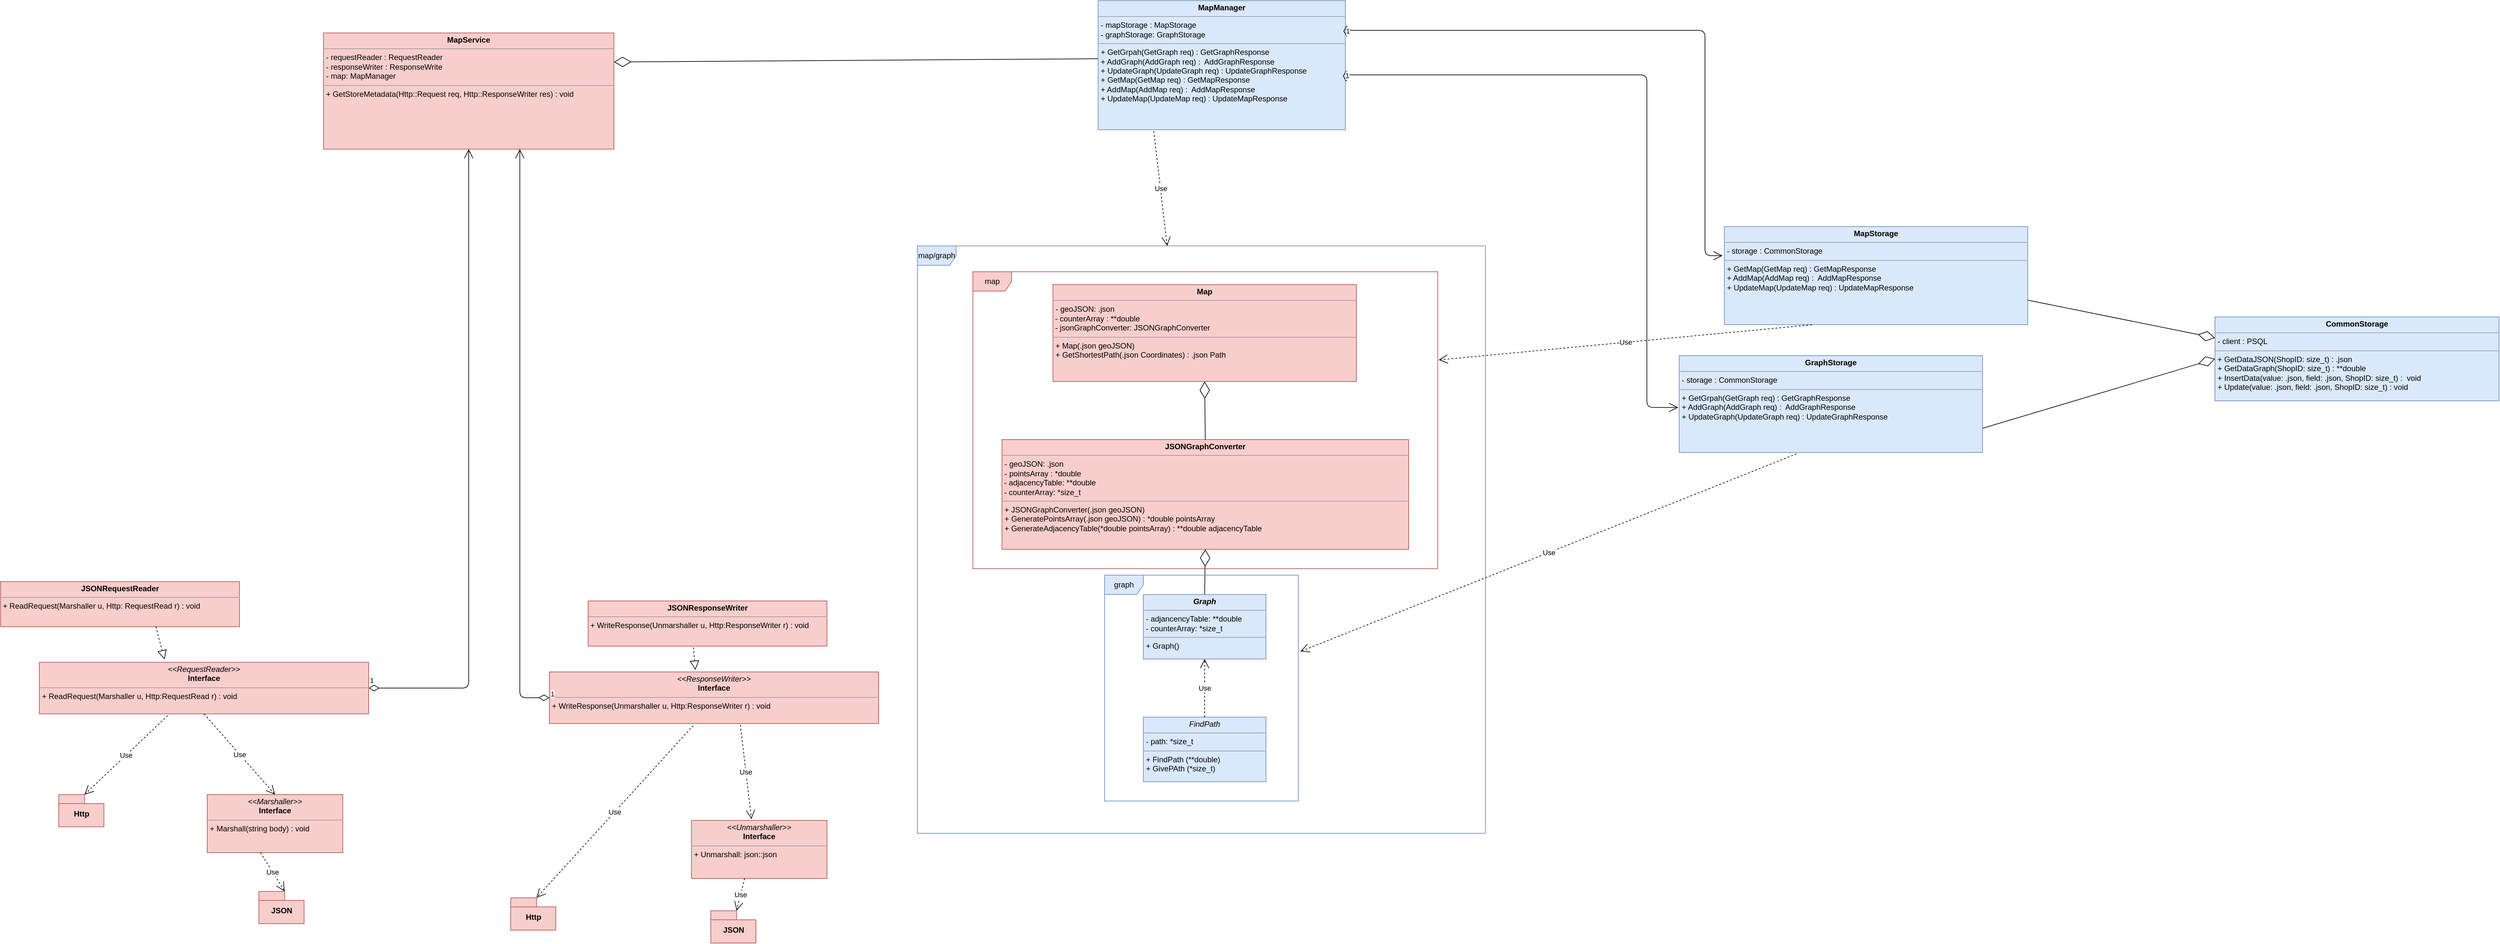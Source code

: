 <mxfile version="14.5.10" type="device"><diagram name="Page-1" id="b5b7bab2-c9e2-2cf4-8b2a-24fd1a2a6d21"><mxGraphModel dx="2858" dy="2263" grid="1" gridSize="10" guides="1" tooltips="1" connect="1" arrows="1" fold="1" page="1" pageScale="1" pageWidth="827" pageHeight="1169" background="#ffffff" math="0" shadow="0"><root><mxCell id="0"/><mxCell id="1" parent="0"/><mxCell id="KbCCZ2YqJpmAeG82BV2Z-10" value="&lt;p style=&quot;margin: 0px ; margin-top: 4px ; text-align: center&quot;&gt;&lt;b&gt;Map&lt;/b&gt;&lt;/p&gt;&lt;hr size=&quot;1&quot;&gt;&lt;p style=&quot;margin: 0px ; margin-left: 4px&quot;&gt;- geoJSON: .json&lt;/p&gt;&amp;nbsp;- counterArray : **double&lt;br&gt;&lt;div&gt;&amp;nbsp;- jsonGraphConverter: JSONGraphConverter&lt;/div&gt;&lt;hr size=&quot;1&quot;&gt;&lt;p style=&quot;margin: 0px ; margin-left: 4px&quot;&gt;+ Map(.json geoJSON)&lt;/p&gt;&lt;p style=&quot;margin: 0px ; margin-left: 4px&quot;&gt;+ GetShortestPath(.json Coordinates) : .json Path&lt;/p&gt;" style="verticalAlign=top;align=left;overflow=fill;fontSize=12;fontFamily=Helvetica;html=1;fillColor=#f8cecc;strokeColor=#b85450;" parent="1" vertex="1"><mxGeometry x="1460" y="90" width="470" height="150" as="geometry"/></mxCell><mxCell id="Y_rdiIeHzEeB5Z9RjWOA-10" style="edgeStyle=orthogonalEdgeStyle;rounded=0;orthogonalLoop=1;jettySize=auto;html=1;exitX=0.5;exitY=1;exitDx=0;exitDy=0;" parent="1" edge="1"><mxGeometry relative="1" as="geometry"><mxPoint x="1685" y="270" as="sourcePoint"/><mxPoint x="1685" y="270" as="targetPoint"/></mxGeometry></mxCell><mxCell id="Y_rdiIeHzEeB5Z9RjWOA-16" value="&lt;p style=&quot;margin: 0px ; margin-top: 4px ; text-align: center&quot;&gt;&lt;i&gt;&amp;lt;&amp;lt;RequestReader&amp;gt;&amp;gt;&lt;/i&gt;&lt;br&gt;&lt;b&gt;Interface&lt;/b&gt;&lt;/p&gt;&lt;hr size=&quot;1&quot;&gt;&lt;p style=&quot;margin: 0px ; margin-left: 4px&quot;&gt;&lt;span&gt;+ ReadRequest(Marshaller u, Http:RequestRead r) : void&lt;/span&gt;&lt;/p&gt;" style="verticalAlign=top;align=left;overflow=fill;fontSize=12;fontFamily=Helvetica;html=1;fillColor=#f8cecc;strokeColor=#b85450;" parent="1" vertex="1"><mxGeometry x="-110" y="675" width="510" height="80" as="geometry"/></mxCell><mxCell id="Y_rdiIeHzEeB5Z9RjWOA-17" value="Http" style="shape=folder;fontStyle=1;spacingTop=10;tabWidth=40;tabHeight=14;tabPosition=left;html=1;fillColor=#f8cecc;strokeColor=#b85450;" parent="1" vertex="1"><mxGeometry x="-80" y="880" width="70" height="50" as="geometry"/></mxCell><mxCell id="Y_rdiIeHzEeB5Z9RjWOA-18" value="JSON" style="shape=folder;fontStyle=1;spacingTop=10;tabWidth=40;tabHeight=14;tabPosition=left;html=1;fillColor=#f8cecc;strokeColor=#b85450;" parent="1" vertex="1"><mxGeometry x="230" y="1030" width="70" height="50" as="geometry"/></mxCell><mxCell id="Y_rdiIeHzEeB5Z9RjWOA-20" value="&lt;p style=&quot;margin: 0px ; margin-top: 4px ; text-align: center&quot;&gt;&lt;i&gt;&amp;lt;&amp;lt;Marshaller&amp;gt;&amp;gt;&lt;/i&gt;&lt;br&gt;&lt;b&gt;Interface&lt;/b&gt;&lt;/p&gt;&lt;hr size=&quot;1&quot;&gt;&lt;p style=&quot;margin: 0px ; margin-left: 4px&quot;&gt;&lt;span&gt;+ Marshall(string body) : void&lt;/span&gt;&lt;/p&gt;" style="verticalAlign=top;align=left;overflow=fill;fontSize=12;fontFamily=Helvetica;html=1;fillColor=#f8cecc;strokeColor=#b85450;" parent="1" vertex="1"><mxGeometry x="150" y="880" width="210" height="90" as="geometry"/></mxCell><mxCell id="Y_rdiIeHzEeB5Z9RjWOA-22" value="Use" style="endArrow=open;endSize=12;dashed=1;html=1;exitX=0.39;exitY=1.032;exitDx=0;exitDy=0;exitPerimeter=0;entryX=0;entryY=0;entryDx=40;entryDy=0;entryPerimeter=0;" parent="1" source="Y_rdiIeHzEeB5Z9RjWOA-16" target="Y_rdiIeHzEeB5Z9RjWOA-17" edge="1"><mxGeometry width="160" relative="1" as="geometry"><mxPoint x="100" y="1050" as="sourcePoint"/><mxPoint x="260" y="1050" as="targetPoint"/></mxGeometry></mxCell><mxCell id="Y_rdiIeHzEeB5Z9RjWOA-23" value="Use" style="endArrow=open;endSize=12;dashed=1;html=1;entryX=0;entryY=0;entryDx=40;entryDy=0;entryPerimeter=0;exitX=0.392;exitY=0.998;exitDx=0;exitDy=0;exitPerimeter=0;" parent="1" source="Y_rdiIeHzEeB5Z9RjWOA-20" target="Y_rdiIeHzEeB5Z9RjWOA-18" edge="1"><mxGeometry width="160" relative="1" as="geometry"><mxPoint x="100" y="1050" as="sourcePoint"/><mxPoint x="260" y="1050" as="targetPoint"/></mxGeometry></mxCell><mxCell id="Y_rdiIeHzEeB5Z9RjWOA-24" value="Use" style="endArrow=open;endSize=12;dashed=1;html=1;entryX=0.5;entryY=0;entryDx=0;entryDy=0;exitX=0.5;exitY=1;exitDx=0;exitDy=0;" parent="1" source="Y_rdiIeHzEeB5Z9RjWOA-16" target="Y_rdiIeHzEeB5Z9RjWOA-20" edge="1"><mxGeometry width="160" relative="1" as="geometry"><mxPoint x="100" y="1050" as="sourcePoint"/><mxPoint x="260" y="1050" as="targetPoint"/></mxGeometry></mxCell><mxCell id="Y_rdiIeHzEeB5Z9RjWOA-25" value="&lt;p style=&quot;margin: 0px ; margin-top: 4px ; text-align: center&quot;&gt;&lt;b&gt;JSONRequestReader&lt;/b&gt;&lt;/p&gt;&lt;hr size=&quot;1&quot;&gt;&lt;p style=&quot;margin: 0px ; margin-left: 4px&quot;&gt;&lt;/p&gt;&amp;nbsp;+ ReadRequest(Marshaller u, Http: RequestRead r) : void" style="verticalAlign=top;align=left;overflow=fill;fontSize=12;fontFamily=Helvetica;html=1;fillColor=#f8cecc;strokeColor=#b85450;" parent="1" vertex="1"><mxGeometry x="-170" y="550" width="370" height="70" as="geometry"/></mxCell><mxCell id="Y_rdiIeHzEeB5Z9RjWOA-27" value="" style="endArrow=block;dashed=1;endFill=0;endSize=12;html=1;exitX=0.65;exitY=0.998;exitDx=0;exitDy=0;exitPerimeter=0;entryX=0.38;entryY=-0.054;entryDx=0;entryDy=0;entryPerimeter=0;" parent="1" source="Y_rdiIeHzEeB5Z9RjWOA-25" target="Y_rdiIeHzEeB5Z9RjWOA-16" edge="1"><mxGeometry width="160" relative="1" as="geometry"><mxPoint x="170" y="750" as="sourcePoint"/><mxPoint x="330" y="750" as="targetPoint"/></mxGeometry></mxCell><mxCell id="Y_rdiIeHzEeB5Z9RjWOA-28" value="&lt;p style=&quot;margin: 0px ; margin-top: 4px ; text-align: center&quot;&gt;&lt;b&gt;MapService&lt;/b&gt;&lt;/p&gt;&lt;hr size=&quot;1&quot;&gt;&lt;p style=&quot;margin: 0px ; margin-left: 4px&quot;&gt;- requestReader : RequestReader&lt;/p&gt;&lt;p style=&quot;margin: 0px ; margin-left: 4px&quot;&gt;- responseWriter : ResponseWrite&lt;/p&gt;&lt;p style=&quot;margin: 0px ; margin-left: 4px&quot;&gt;- map: MapManager&lt;/p&gt;&lt;hr size=&quot;1&quot;&gt;&lt;p style=&quot;margin: 0px ; margin-left: 4px&quot;&gt;+ GetStoreMetadata(Http::Request req, Http::ResponseWriter res) : void&lt;/p&gt;&lt;p style=&quot;margin: 0px ; margin-left: 4px&quot;&gt;&lt;br&gt;&lt;/p&gt;" style="verticalAlign=top;align=left;overflow=fill;fontSize=12;fontFamily=Helvetica;html=1;fillColor=#f8cecc;strokeColor=#b85450;" parent="1" vertex="1"><mxGeometry x="330" y="-300" width="450" height="180" as="geometry"/></mxCell><mxCell id="Y_rdiIeHzEeB5Z9RjWOA-29" value="&lt;p style=&quot;margin: 0px ; margin-top: 4px ; text-align: center&quot;&gt;&lt;i&gt;&amp;lt;&amp;lt;ResponseWriter&amp;gt;&amp;gt;&lt;/i&gt;&lt;br&gt;&lt;b&gt;Interface&lt;/b&gt;&lt;/p&gt;&lt;hr size=&quot;1&quot;&gt;&lt;p style=&quot;margin: 0px ; margin-left: 4px&quot;&gt;&lt;span&gt;+ WriteResponse(Unmarshaller u, Http:ResponseWriter r) : void&lt;/span&gt;&lt;/p&gt;" style="verticalAlign=top;align=left;overflow=fill;fontSize=12;fontFamily=Helvetica;html=1;fillColor=#f8cecc;strokeColor=#b85450;" parent="1" vertex="1"><mxGeometry x="680" y="690" width="510" height="80" as="geometry"/></mxCell><mxCell id="Y_rdiIeHzEeB5Z9RjWOA-30" value="Http" style="shape=folder;fontStyle=1;spacingTop=10;tabWidth=40;tabHeight=14;tabPosition=left;html=1;fillColor=#f8cecc;strokeColor=#b85450;" parent="1" vertex="1"><mxGeometry x="620" y="1040" width="70" height="50" as="geometry"/></mxCell><mxCell id="Y_rdiIeHzEeB5Z9RjWOA-31" value="JSON" style="shape=folder;fontStyle=1;spacingTop=10;tabWidth=40;tabHeight=14;tabPosition=left;html=1;fillColor=#f8cecc;strokeColor=#b85450;" parent="1" vertex="1"><mxGeometry x="930" y="1060" width="70" height="50" as="geometry"/></mxCell><mxCell id="Y_rdiIeHzEeB5Z9RjWOA-32" value="&lt;p style=&quot;margin: 0px ; margin-top: 4px ; text-align: center&quot;&gt;&lt;i&gt;&amp;lt;&amp;lt;Unmarshaller&amp;gt;&amp;gt;&lt;/i&gt;&lt;br&gt;&lt;b&gt;Interface&lt;/b&gt;&lt;/p&gt;&lt;hr size=&quot;1&quot;&gt;&lt;p style=&quot;margin: 0px ; margin-left: 4px&quot;&gt;&lt;span&gt;+ Unmarshall: json::json&lt;/span&gt;&lt;/p&gt;" style="verticalAlign=top;align=left;overflow=fill;fontSize=12;fontFamily=Helvetica;html=1;fillColor=#f8cecc;strokeColor=#b85450;" parent="1" vertex="1"><mxGeometry x="900" y="920" width="210" height="90" as="geometry"/></mxCell><mxCell id="Y_rdiIeHzEeB5Z9RjWOA-33" value="Use" style="endArrow=open;endSize=12;dashed=1;html=1;entryX=0;entryY=0;entryDx=40;entryDy=0;entryPerimeter=0;exitX=0.392;exitY=0.998;exitDx=0;exitDy=0;exitPerimeter=0;" parent="1" source="Y_rdiIeHzEeB5Z9RjWOA-32" target="Y_rdiIeHzEeB5Z9RjWOA-31" edge="1"><mxGeometry width="160" relative="1" as="geometry"><mxPoint x="790" y="1019" as="sourcePoint"/><mxPoint x="950" y="1019" as="targetPoint"/></mxGeometry></mxCell><mxCell id="Y_rdiIeHzEeB5Z9RjWOA-34" value="Use" style="endArrow=open;endSize=12;dashed=1;html=1;exitX=0.437;exitY=1.038;exitDx=0;exitDy=0;exitPerimeter=0;entryX=0;entryY=0;entryDx=40;entryDy=0;entryPerimeter=0;" parent="1" source="Y_rdiIeHzEeB5Z9RjWOA-29" target="Y_rdiIeHzEeB5Z9RjWOA-30" edge="1"><mxGeometry width="160" relative="1" as="geometry"><mxPoint x="290" y="890" as="sourcePoint"/><mxPoint x="450" y="890" as="targetPoint"/></mxGeometry></mxCell><mxCell id="Y_rdiIeHzEeB5Z9RjWOA-35" value="Use" style="endArrow=open;endSize=12;dashed=1;html=1;exitX=0.58;exitY=1.025;exitDx=0;exitDy=0;exitPerimeter=0;entryX=0.443;entryY=-0.022;entryDx=0;entryDy=0;entryPerimeter=0;" parent="1" source="Y_rdiIeHzEeB5Z9RjWOA-29" target="Y_rdiIeHzEeB5Z9RjWOA-32" edge="1"><mxGeometry width="160" relative="1" as="geometry"><mxPoint x="290" y="890" as="sourcePoint"/><mxPoint x="450" y="890" as="targetPoint"/></mxGeometry></mxCell><mxCell id="Y_rdiIeHzEeB5Z9RjWOA-36" value="&lt;p style=&quot;margin: 0px ; margin-top: 4px ; text-align: center&quot;&gt;&lt;b&gt;JSONResponseWriter&lt;/b&gt;&lt;/p&gt;&lt;hr size=&quot;1&quot;&gt;&lt;p style=&quot;margin: 0px ; margin-left: 4px&quot;&gt;&lt;/p&gt;&amp;nbsp;+ WriteResponse(Unmarshaller u, Http:ResponseWriter r) : void" style="verticalAlign=top;align=left;overflow=fill;fontSize=12;fontFamily=Helvetica;html=1;fillColor=#f8cecc;strokeColor=#b85450;" parent="1" vertex="1"><mxGeometry x="740" y="580" width="370" height="70" as="geometry"/></mxCell><mxCell id="Y_rdiIeHzEeB5Z9RjWOA-37" value="" style="endArrow=block;dashed=1;endFill=0;endSize=12;html=1;entryX=0.443;entryY=-0.037;entryDx=0;entryDy=0;entryPerimeter=0;exitX=0.441;exitY=1.029;exitDx=0;exitDy=0;exitPerimeter=0;" parent="1" source="Y_rdiIeHzEeB5Z9RjWOA-36" target="Y_rdiIeHzEeB5Z9RjWOA-29" edge="1"><mxGeometry width="160" relative="1" as="geometry"><mxPoint x="250" y="630" as="sourcePoint"/><mxPoint x="410" y="630" as="targetPoint"/></mxGeometry></mxCell><mxCell id="Y_rdiIeHzEeB5Z9RjWOA-40" value="1" style="endArrow=open;html=1;endSize=12;startArrow=diamondThin;startSize=14;startFill=0;edgeStyle=orthogonalEdgeStyle;align=left;verticalAlign=bottom;entryX=0.5;entryY=1;entryDx=0;entryDy=0;exitX=1;exitY=0.5;exitDx=0;exitDy=0;" parent="1" source="Y_rdiIeHzEeB5Z9RjWOA-16" target="Y_rdiIeHzEeB5Z9RjWOA-28" edge="1"><mxGeometry x="-1" y="3" relative="1" as="geometry"><mxPoint x="180" y="609" as="sourcePoint"/><mxPoint x="340" y="609" as="targetPoint"/></mxGeometry></mxCell><mxCell id="Y_rdiIeHzEeB5Z9RjWOA-41" value="1" style="endArrow=open;html=1;endSize=12;startArrow=diamondThin;startSize=14;startFill=0;edgeStyle=orthogonalEdgeStyle;align=left;verticalAlign=bottom;exitX=0;exitY=0.5;exitDx=0;exitDy=0;entryX=0.676;entryY=1;entryDx=0;entryDy=0;entryPerimeter=0;" parent="1" source="Y_rdiIeHzEeB5Z9RjWOA-29" target="Y_rdiIeHzEeB5Z9RjWOA-28" edge="1"><mxGeometry x="-1" y="3" relative="1" as="geometry"><mxPoint x="360" y="570" as="sourcePoint"/><mxPoint x="520" y="570" as="targetPoint"/></mxGeometry></mxCell><mxCell id="Y_rdiIeHzEeB5Z9RjWOA-42" value="&lt;p style=&quot;margin: 0px ; margin-top: 4px ; text-align: center&quot;&gt;&lt;b&gt;JSONGraphConverter&lt;/b&gt;&lt;/p&gt;&lt;hr size=&quot;1&quot;&gt;&lt;p style=&quot;margin: 0px ; margin-left: 4px&quot;&gt;- geoJSON: .json&lt;/p&gt;&lt;p style=&quot;margin: 0px 0px 0px 4px&quot;&gt;- pointsArray : *double&lt;/p&gt;&lt;p style=&quot;margin: 0px ; margin-left: 4px&quot;&gt;&lt;/p&gt;&lt;div&gt;&amp;nbsp;- adjacencyTable: **double&lt;/div&gt;&lt;div&gt;&amp;nbsp;- counterArray: *size_t&lt;/div&gt;&lt;hr size=&quot;1&quot;&gt;&lt;p style=&quot;margin: 0px 0px 0px 4px&quot;&gt;+ JSONGraphConverter(.json geoJSON)&lt;/p&gt;&lt;p style=&quot;margin: 0px 0px 0px 4px&quot;&gt;+ GeneratePointsArray(.json geoJSON) : *double pointsArray&lt;/p&gt;&lt;p style=&quot;margin: 0px ; margin-left: 4px&quot;&gt;+ GenerateAdjacencyTable(*double pointsArray) : **double adjacencyTable&lt;br&gt;&lt;/p&gt;&lt;p style=&quot;margin: 0px ; margin-left: 4px&quot;&gt;&lt;br&gt;&lt;/p&gt;" style="verticalAlign=top;align=left;overflow=fill;fontSize=12;fontFamily=Helvetica;html=1;fillColor=#f8cecc;strokeColor=#b85450;" parent="1" vertex="1"><mxGeometry x="1381" y="330" width="630" height="170" as="geometry"/></mxCell><mxCell id="Y_rdiIeHzEeB5Z9RjWOA-47" value="" style="endArrow=diamondThin;endFill=0;endSize=24;html=1;entryX=0.5;entryY=1;entryDx=0;entryDy=0;exitX=0.5;exitY=0;exitDx=0;exitDy=0;" parent="1" source="Y_rdiIeHzEeB5Z9RjWOA-42" target="KbCCZ2YqJpmAeG82BV2Z-10" edge="1"><mxGeometry width="160" relative="1" as="geometry"><mxPoint x="860" y="860" as="sourcePoint"/><mxPoint x="1020" y="860" as="targetPoint"/></mxGeometry></mxCell><mxCell id="vIf2udGMwOb1GIzbj4xU-2" value="&lt;p style=&quot;margin: 0px ; margin-top: 4px ; text-align: center&quot;&gt;&lt;i&gt;&lt;b&gt;Graph&lt;/b&gt;&lt;/i&gt;&lt;br&gt;&lt;/p&gt;&lt;hr size=&quot;1&quot;&gt;&lt;p style=&quot;margin: 0px ; margin-left: 4px&quot;&gt;- adjancencyTable: **double&lt;br&gt;- counterArray: *size_t&lt;/p&gt;&lt;hr size=&quot;1&quot;&gt;&lt;p style=&quot;margin: 0px ; margin-left: 4px&quot;&gt;+ Graph()&lt;br&gt;&lt;/p&gt;" style="verticalAlign=top;align=left;overflow=fill;fontSize=12;fontFamily=Helvetica;html=1;rounded=0;shadow=0;comic=0;labelBackgroundColor=none;strokeWidth=1;fillColor=#dae8fc;strokeColor=#6c8ebf;" parent="1" vertex="1"><mxGeometry x="1600" y="570" width="190" height="100" as="geometry"/></mxCell><mxCell id="vIf2udGMwOb1GIzbj4xU-3" style="edgeStyle=orthogonalEdgeStyle;rounded=0;orthogonalLoop=1;jettySize=auto;html=1;exitX=0.5;exitY=1;exitDx=0;exitDy=0;fillColor=#f8cecc;strokeColor=#b85450;" parent="1" edge="1"><mxGeometry relative="1" as="geometry"><mxPoint x="1495" y="180" as="sourcePoint"/><mxPoint x="1495" y="180" as="targetPoint"/></mxGeometry></mxCell><mxCell id="vIf2udGMwOb1GIzbj4xU-11" value="" style="endArrow=diamondThin;endFill=0;endSize=24;html=1;entryX=0.5;entryY=1;entryDx=0;entryDy=0;exitX=0.5;exitY=0;exitDx=0;exitDy=0;" parent="1" source="vIf2udGMwOb1GIzbj4xU-2" target="Y_rdiIeHzEeB5Z9RjWOA-42" edge="1"><mxGeometry width="160" relative="1" as="geometry"><mxPoint x="1480" y="772.5" as="sourcePoint"/><mxPoint x="1480" y="690" as="targetPoint"/></mxGeometry></mxCell><mxCell id="vIf2udGMwOb1GIzbj4xU-15" value="&lt;p style=&quot;margin: 0px ; margin-top: 4px ; text-align: center&quot;&gt;&lt;i&gt;FindPath&lt;/i&gt;&lt;br&gt;&lt;/p&gt;&lt;hr size=&quot;1&quot;&gt;&lt;p style=&quot;margin: 0px ; margin-left: 4px&quot;&gt;- path: *size_t&lt;br&gt;&lt;/p&gt;&lt;hr size=&quot;1&quot;&gt;&lt;p style=&quot;margin: 0px ; margin-left: 4px&quot;&gt;+ FindPath (**double)&lt;/p&gt;&lt;p style=&quot;margin: 0px ; margin-left: 4px&quot;&gt;+ GivePAth (*size_t)&lt;br&gt;&lt;/p&gt;" style="verticalAlign=top;align=left;overflow=fill;fontSize=12;fontFamily=Helvetica;html=1;rounded=0;shadow=0;comic=0;labelBackgroundColor=none;strokeWidth=1;fillColor=#dae8fc;strokeColor=#6c8ebf;" parent="1" vertex="1"><mxGeometry x="1600" y="760" width="190" height="100" as="geometry"/></mxCell><mxCell id="vIf2udGMwOb1GIzbj4xU-16" value="Use" style="endArrow=open;endSize=12;dashed=1;html=1;exitX=0.5;exitY=0;exitDx=0;exitDy=0;entryX=0.5;entryY=1;entryDx=0;entryDy=0;" parent="1" source="vIf2udGMwOb1GIzbj4xU-15" target="vIf2udGMwOb1GIzbj4xU-2" edge="1"><mxGeometry width="160" relative="1" as="geometry"><mxPoint x="490" y="360" as="sourcePoint"/><mxPoint x="1251" y="148.75" as="targetPoint"/></mxGeometry></mxCell><mxCell id="ifjvIvWLu6eWJ-ZuLwBp-1" value="map" style="shape=umlFrame;whiteSpace=wrap;html=1;fillColor=#f8cecc;strokeColor=#b85450;" parent="1" vertex="1"><mxGeometry x="1336" y="70" width="720" height="460" as="geometry"/></mxCell><mxCell id="ifjvIvWLu6eWJ-ZuLwBp-3" value="graph" style="shape=umlFrame;whiteSpace=wrap;html=1;fillColor=#dae8fc;strokeColor=#6c8ebf;" parent="1" vertex="1"><mxGeometry x="1540" y="540" width="300" height="350" as="geometry"/></mxCell><mxCell id="ifjvIvWLu6eWJ-ZuLwBp-4" value="map/graph" style="shape=umlFrame;whiteSpace=wrap;html=1;fillColor=#dae8fc;strokeColor=#6c8ebf;" parent="1" vertex="1"><mxGeometry x="1250" y="30" width="880" height="910" as="geometry"/></mxCell><mxCell id="ifjvIvWLu6eWJ-ZuLwBp-5" value="&lt;p style=&quot;margin: 0px ; margin-top: 4px ; text-align: center&quot;&gt;&lt;b&gt;MapStorage&lt;/b&gt;&lt;/p&gt;&lt;hr size=&quot;1&quot;&gt;&lt;p style=&quot;margin: 0px ; margin-left: 4px&quot;&gt;- storage : CommonStorage&lt;/p&gt;&lt;hr size=&quot;1&quot;&gt;&lt;p style=&quot;margin: 0px ; margin-left: 4px&quot;&gt;+ GetMap(GetMap req) : GetMapResponse&amp;nbsp;&amp;nbsp;&lt;/p&gt;&lt;p style=&quot;margin: 0px ; margin-left: 4px&quot;&gt;+ AddMap(AddMap req) :&amp;nbsp; AddMapResponse&lt;/p&gt;&lt;p style=&quot;margin: 0px ; margin-left: 4px&quot;&gt;+ UpdateMap(UpdateMap req) : UpdateMapResponse&lt;/p&gt;" style="verticalAlign=top;align=left;overflow=fill;fontSize=12;fontFamily=Helvetica;html=1;fillColor=#dae8fc;strokeColor=#6c8ebf;" parent="1" vertex="1"><mxGeometry x="2500" width="470" height="152" as="geometry"/></mxCell><mxCell id="ifjvIvWLu6eWJ-ZuLwBp-8" value="&lt;p style=&quot;margin: 0px ; margin-top: 4px ; text-align: center&quot;&gt;&lt;b&gt;CommonStorage&lt;/b&gt;&lt;/p&gt;&lt;hr size=&quot;1&quot;&gt;&lt;p style=&quot;margin: 0px ; margin-left: 4px&quot;&gt;- client : PSQL&amp;nbsp;&lt;/p&gt;&lt;hr size=&quot;1&quot;&gt;&lt;p style=&quot;margin: 0px 0px 0px 4px&quot;&gt;+ GetDataJSON(ShopID: size_t) : .json&lt;/p&gt;&lt;p style=&quot;margin: 0px 0px 0px 4px&quot;&gt;+ GetDataGraph(ShopID: size_t) : **double&lt;/p&gt;&lt;p style=&quot;margin: 0px 0px 0px 4px&quot;&gt;&lt;span&gt;+ InsertData(value: .json, field: .json, ShopID: size_t) :&amp;nbsp;&lt;/span&gt;&lt;span&gt;&amp;nbsp;void&lt;/span&gt;&lt;/p&gt;&lt;p style=&quot;margin: 0px 0px 0px 4px&quot;&gt;+ Update(value: .json, field: .json, ShopID: size_t) : void&lt;/p&gt;" style="verticalAlign=top;align=left;overflow=fill;fontSize=12;fontFamily=Helvetica;html=1;fillColor=#dae8fc;strokeColor=#6c8ebf;" parent="1" vertex="1"><mxGeometry x="3260" y="140" width="440" height="130" as="geometry"/></mxCell><mxCell id="ifjvIvWLu6eWJ-ZuLwBp-9" value="&lt;p style=&quot;margin: 0px ; margin-top: 4px ; text-align: center&quot;&gt;&lt;b&gt;GraphStorage&lt;/b&gt;&lt;/p&gt;&lt;hr size=&quot;1&quot;&gt;&lt;p style=&quot;margin: 0px ; margin-left: 4px&quot;&gt;- storage : CommonStorage&lt;/p&gt;&lt;hr size=&quot;1&quot;&gt;&lt;p style=&quot;margin: 0px 0px 0px 4px&quot;&gt;+ GetGrpah(GetGraph req) : GetGraphResponse&amp;nbsp;&amp;nbsp;&lt;/p&gt;&lt;p style=&quot;margin: 0px 0px 0px 4px&quot;&gt;+ AddGraph(AddGraph req) :&amp;nbsp; AddGraphResponse&lt;/p&gt;&lt;p style=&quot;margin: 0px 0px 0px 4px&quot;&gt;+ UpdateGraph(UpdateGraph req) : UpdateGraphResponse&lt;/p&gt;&lt;p style=&quot;margin: 0px ; margin-left: 4px&quot;&gt;&lt;br&gt;&lt;/p&gt;" style="verticalAlign=top;align=left;overflow=fill;fontSize=12;fontFamily=Helvetica;html=1;fillColor=#dae8fc;strokeColor=#6c8ebf;" parent="1" vertex="1"><mxGeometry x="2430" y="200" width="470" height="150" as="geometry"/></mxCell><mxCell id="ifjvIvWLu6eWJ-ZuLwBp-10" value="&lt;p style=&quot;margin: 0px ; margin-top: 4px ; text-align: center&quot;&gt;&lt;b&gt;MapManager&lt;/b&gt;&lt;/p&gt;&lt;hr size=&quot;1&quot;&gt;&lt;p style=&quot;margin: 0px ; margin-left: 4px&quot;&gt;- mapStorage : MapStorage&lt;/p&gt;&lt;p style=&quot;margin: 0px ; margin-left: 4px&quot;&gt;- graphStorage: GraphStorage&lt;/p&gt;&lt;hr size=&quot;1&quot;&gt;&lt;p style=&quot;margin: 0px 0px 0px 4px&quot;&gt;+ GetGrpah(GetGraph req) : GetGraphResponse&amp;nbsp;&amp;nbsp;&lt;/p&gt;&lt;p style=&quot;margin: 0px 0px 0px 4px&quot;&gt;+ AddGraph(AddGraph req) :&amp;nbsp; AddGraphResponse&lt;/p&gt;&lt;p style=&quot;margin: 0px 0px 0px 4px&quot;&gt;+ UpdateGraph(UpdateGraph req) : UpdateGraphResponse&lt;/p&gt;&lt;p style=&quot;margin: 0px 0px 0px 4px&quot;&gt;+ GetMap(GetMap req) : GetMapResponse&amp;nbsp;&amp;nbsp;&lt;/p&gt;&lt;p style=&quot;margin: 0px 0px 0px 4px&quot;&gt;+ AddMap(AddMap req) :&amp;nbsp; AddMapResponse&lt;/p&gt;&lt;p style=&quot;margin: 0px 0px 0px 4px&quot;&gt;+ UpdateMap(UpdateMap req) : UpdateMapResponse&lt;/p&gt;" style="verticalAlign=top;align=left;overflow=fill;fontSize=12;fontFamily=Helvetica;html=1;fillColor=#dae8fc;strokeColor=#6c8ebf;" parent="1" vertex="1"><mxGeometry x="1530" y="-350" width="383" height="200" as="geometry"/></mxCell><mxCell id="ifjvIvWLu6eWJ-ZuLwBp-11" value="1" style="endArrow=open;html=1;endSize=12;startArrow=diamondThin;startSize=14;startFill=0;edgeStyle=orthogonalEdgeStyle;align=left;verticalAlign=bottom;exitX=1.005;exitY=0.278;exitDx=0;exitDy=0;exitPerimeter=0;entryX=-0.006;entryY=0.297;entryDx=0;entryDy=0;entryPerimeter=0;" parent="1" source="ifjvIvWLu6eWJ-ZuLwBp-10" target="ifjvIvWLu6eWJ-ZuLwBp-5" edge="1"><mxGeometry x="-1" y="3" relative="1" as="geometry"><mxPoint x="2400" y="-220" as="sourcePoint"/><mxPoint x="2560" y="-220" as="targetPoint"/><Array as="points"><mxPoint x="2470" y="-304"/><mxPoint x="2470" y="45"/></Array></mxGeometry></mxCell><mxCell id="ifjvIvWLu6eWJ-ZuLwBp-12" value="1" style="endArrow=open;html=1;endSize=12;startArrow=diamondThin;startSize=14;startFill=0;edgeStyle=orthogonalEdgeStyle;align=left;verticalAlign=bottom;exitX=1.003;exitY=0.626;exitDx=0;exitDy=0;exitPerimeter=0;entryX=-0.003;entryY=0.535;entryDx=0;entryDy=0;entryPerimeter=0;" parent="1" source="ifjvIvWLu6eWJ-ZuLwBp-10" target="ifjvIvWLu6eWJ-ZuLwBp-9" edge="1"><mxGeometry x="-1" y="3" relative="1" as="geometry"><mxPoint x="2380" y="-100" as="sourcePoint"/><mxPoint x="2540" y="-100" as="targetPoint"/><Array as="points"><mxPoint x="2380" y="-235"/><mxPoint x="2380" y="280"/></Array></mxGeometry></mxCell><mxCell id="ifjvIvWLu6eWJ-ZuLwBp-13" value="" style="endArrow=diamondThin;endFill=0;endSize=24;html=1;entryX=1;entryY=0.25;entryDx=0;entryDy=0;exitX=0;exitY=0.45;exitDx=0;exitDy=0;exitPerimeter=0;" parent="1" source="ifjvIvWLu6eWJ-ZuLwBp-10" target="Y_rdiIeHzEeB5Z9RjWOA-28" edge="1"><mxGeometry width="160" relative="1" as="geometry"><mxPoint x="1480" y="-70" as="sourcePoint"/><mxPoint x="1640" y="-70" as="targetPoint"/></mxGeometry></mxCell><mxCell id="ifjvIvWLu6eWJ-ZuLwBp-14" value="Use" style="endArrow=open;endSize=12;dashed=1;html=1;exitX=0.225;exitY=1.011;exitDx=0;exitDy=0;exitPerimeter=0;" parent="1" source="ifjvIvWLu6eWJ-ZuLwBp-10" target="ifjvIvWLu6eWJ-ZuLwBp-4" edge="1"><mxGeometry width="160" relative="1" as="geometry"><mxPoint x="1570" y="-110" as="sourcePoint"/><mxPoint x="1730" y="-110" as="targetPoint"/></mxGeometry></mxCell><mxCell id="ifjvIvWLu6eWJ-ZuLwBp-15" value="Use" style="endArrow=open;endSize=12;dashed=1;html=1;exitX=0.289;exitY=1.001;exitDx=0;exitDy=0;exitPerimeter=0;entryX=1.002;entryY=0.297;entryDx=0;entryDy=0;entryPerimeter=0;" parent="1" source="ifjvIvWLu6eWJ-ZuLwBp-5" target="ifjvIvWLu6eWJ-ZuLwBp-1" edge="1"><mxGeometry width="160" relative="1" as="geometry"><mxPoint x="1920" y="170" as="sourcePoint"/><mxPoint x="1990" y="-10" as="targetPoint"/></mxGeometry></mxCell><mxCell id="ifjvIvWLu6eWJ-ZuLwBp-16" value="Use" style="endArrow=open;endSize=12;dashed=1;html=1;exitX=0.387;exitY=1.014;exitDx=0;exitDy=0;exitPerimeter=0;entryX=1.011;entryY=0.338;entryDx=0;entryDy=0;entryPerimeter=0;" parent="1" source="ifjvIvWLu6eWJ-ZuLwBp-9" target="ifjvIvWLu6eWJ-ZuLwBp-3" edge="1"><mxGeometry width="160" relative="1" as="geometry"><mxPoint x="1920" y="170" as="sourcePoint"/><mxPoint x="2260" y="670" as="targetPoint"/></mxGeometry></mxCell><mxCell id="ifjvIvWLu6eWJ-ZuLwBp-17" value="" style="endArrow=diamondThin;endFill=0;endSize=24;html=1;entryX=0;entryY=0.25;entryDx=0;entryDy=0;exitX=1;exitY=0.75;exitDx=0;exitDy=0;" parent="1" source="ifjvIvWLu6eWJ-ZuLwBp-5" target="ifjvIvWLu6eWJ-ZuLwBp-8" edge="1"><mxGeometry width="160" relative="1" as="geometry"><mxPoint x="2640" y="110" as="sourcePoint"/><mxPoint x="2800" y="110" as="targetPoint"/></mxGeometry></mxCell><mxCell id="ifjvIvWLu6eWJ-ZuLwBp-18" value="" style="endArrow=diamondThin;endFill=0;endSize=24;html=1;entryX=0;entryY=0.5;entryDx=0;entryDy=0;exitX=1;exitY=0.75;exitDx=0;exitDy=0;" parent="1" source="ifjvIvWLu6eWJ-ZuLwBp-9" target="ifjvIvWLu6eWJ-ZuLwBp-8" edge="1"><mxGeometry width="160" relative="1" as="geometry"><mxPoint x="2640" y="110" as="sourcePoint"/><mxPoint x="2800" y="110" as="targetPoint"/></mxGeometry></mxCell></root></mxGraphModel></diagram></mxfile>